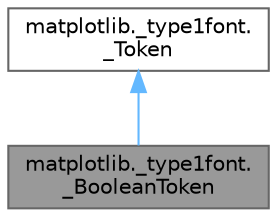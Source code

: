 digraph "matplotlib._type1font._BooleanToken"
{
 // LATEX_PDF_SIZE
  bgcolor="transparent";
  edge [fontname=Helvetica,fontsize=10,labelfontname=Helvetica,labelfontsize=10];
  node [fontname=Helvetica,fontsize=10,shape=box,height=0.2,width=0.4];
  Node1 [id="Node000001",label="matplotlib._type1font.\l_BooleanToken",height=0.2,width=0.4,color="gray40", fillcolor="grey60", style="filled", fontcolor="black",tooltip=" "];
  Node2 -> Node1 [id="edge1_Node000001_Node000002",dir="back",color="steelblue1",style="solid",tooltip=" "];
  Node2 [id="Node000002",label="matplotlib._type1font.\l_Token",height=0.2,width=0.4,color="gray40", fillcolor="white", style="filled",URL="$dc/d3b/classmatplotlib_1_1__type1font_1_1__Token.html",tooltip=" "];
}
